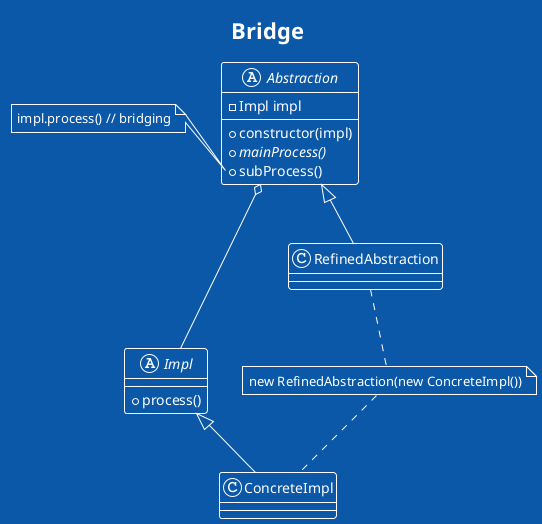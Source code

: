 @startuml Bridge
title Bridge
!theme amiga

abstract class Abstraction {
  - Impl impl
  + constructor(impl)
  + {abstract} mainProcess()
  + subProcess()
}

note left of Abstraction::subProcess
  impl.process() // bridging
end note

abstract class Impl {
  + process()
}

class RefinedAbstraction extends Abstraction
class ConcreteImpl extends Impl

note "new RefinedAbstraction(new ConcreteImpl())" as n
RefinedAbstraction .. n
n .. ConcreteImpl

Abstraction o-- Impl
@enduml